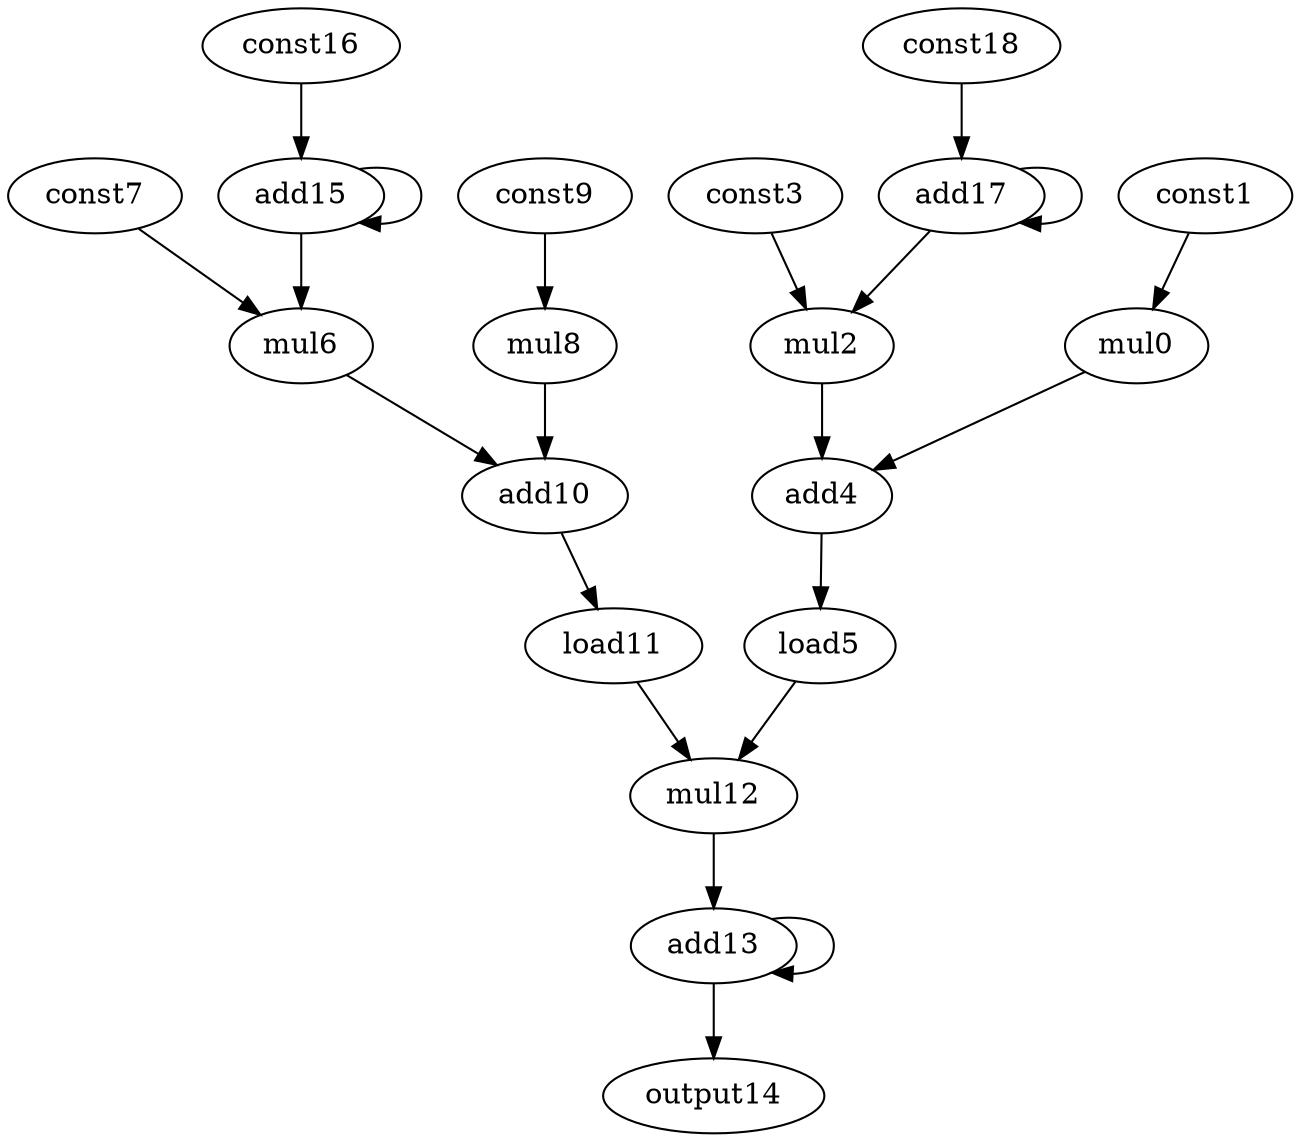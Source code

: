 digraph G {
mul0[opcode=mul];
const1[opcode=const, const_value=" 0"];
mul2[opcode=mul];
const3[opcode=const, const_value=" 30"];
add4[opcode=add];
load5[opcode=load];
mul6[opcode=mul];
const7[opcode=const, const_value=" 1"];
mul8[opcode=mul];
const9[opcode=const, const_value=" 0"];
add10[opcode=add];
load11[opcode=load];
mul12[opcode=mul];
add13[opcode=add];
output14[opcode=output];
add15[opcode=add];
const16[opcode=const, const_value=" 1"];
add17[opcode=add];
const18[opcode=const, const_value=" 1"];
load5->mul12[operand=1]; //load->mul
load11->mul12[operand=0]; //load->mul
mul12->add13[operand=0]; //mul->add
add13->output14[operand=0]; //add->output
add13->add13[operand=1]; //add->add
add17->mul2[operand=1]; //add->gep_mul
add15->mul6[operand=1]; //add->gep_mul
add15->add15[operand=0]; //add->add
add17->add17[operand=0]; //add->add
const18->add17[operand=0]; //gep_const->add
const1->mul0[operand=0]; //gep_const->gep_mul
const3->mul2[operand=0]; //gep_const->gep_mul
mul0->add4[operand=0]; //gep_mul->gep_add
mul2->add4[operand=1]; //gep_mul->gep_add
add4->load5[operand=0]; //gep_add->load
const7->mul6[operand=0]; //gep_const->gep_mul
const9->mul8[operand=0]; //gep_const->gep_mul
mul6->add10[operand=0]; //gep_mul->gep_add
mul8->add10[operand=1]; //gep_mul->gep_add
add10->load11[operand=0]; //gep_add->load
const16->add15[operand=1]; //const->add
}
